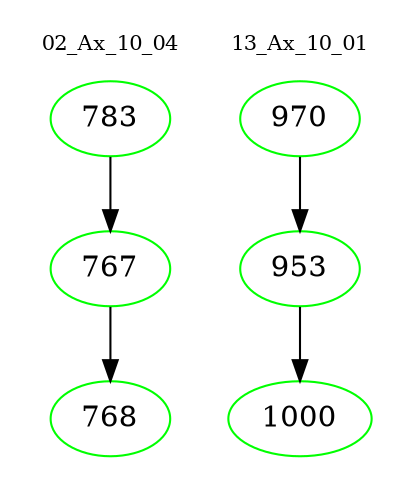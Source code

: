 digraph{
subgraph cluster_0 {
color = white
label = "02_Ax_10_04";
fontsize=10;
T0_783 [label="783", color="green"]
T0_783 -> T0_767 [color="black"]
T0_767 [label="767", color="green"]
T0_767 -> T0_768 [color="black"]
T0_768 [label="768", color="green"]
}
subgraph cluster_1 {
color = white
label = "13_Ax_10_01";
fontsize=10;
T1_970 [label="970", color="green"]
T1_970 -> T1_953 [color="black"]
T1_953 [label="953", color="green"]
T1_953 -> T1_1000 [color="black"]
T1_1000 [label="1000", color="green"]
}
}
